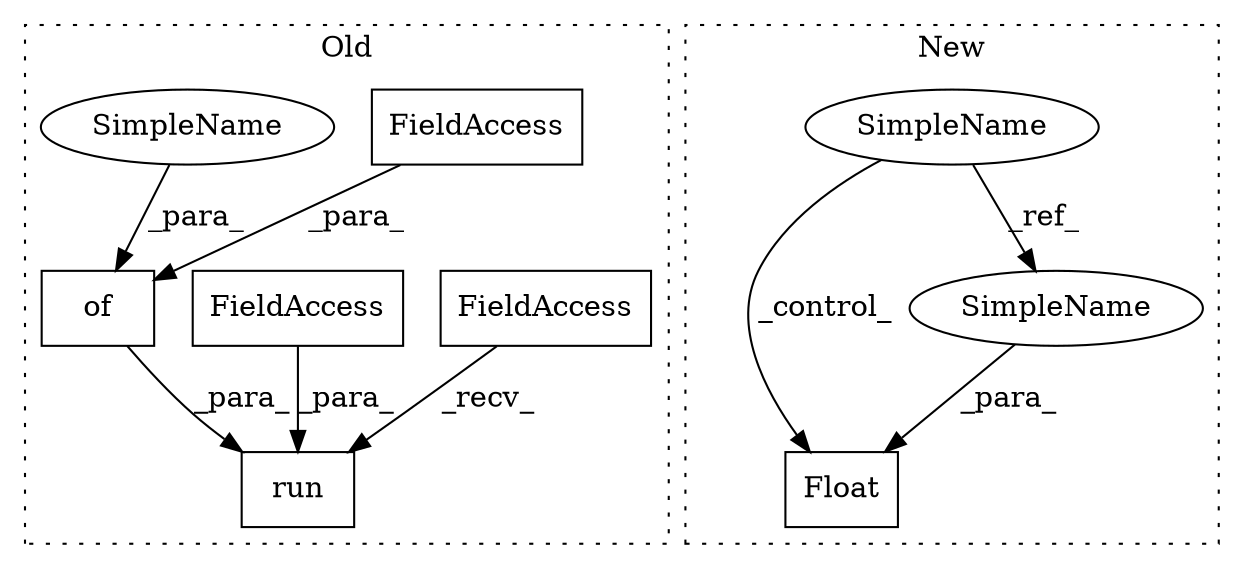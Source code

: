 digraph G {
subgraph cluster0 {
1 [label="run" a="32" s="2598,2643" l="4,1" shape="box"];
3 [label="FieldAccess" a="22" s="2588" l="9" shape="box"];
5 [label="of" a="32" s="2623,2642" l="3,1" shape="box"];
6 [label="FieldAccess" a="22" s="2626" l="14" shape="box"];
7 [label="FieldAccess" a="22" s="2602" l="16" shape="box"];
9 [label="SimpleName" a="42" s="2641" l="1" shape="ellipse"];
label = "Old";
style="dotted";
}
subgraph cluster1 {
2 [label="Float" a="32" s="2007,2014" l="6,1" shape="box"];
4 [label="SimpleName" a="42" s="1744" l="1" shape="ellipse"];
8 [label="SimpleName" a="42" s="2013" l="1" shape="ellipse"];
label = "New";
style="dotted";
}
3 -> 1 [label="_recv_"];
4 -> 8 [label="_ref_"];
4 -> 2 [label="_control_"];
5 -> 1 [label="_para_"];
6 -> 5 [label="_para_"];
7 -> 1 [label="_para_"];
8 -> 2 [label="_para_"];
9 -> 5 [label="_para_"];
}